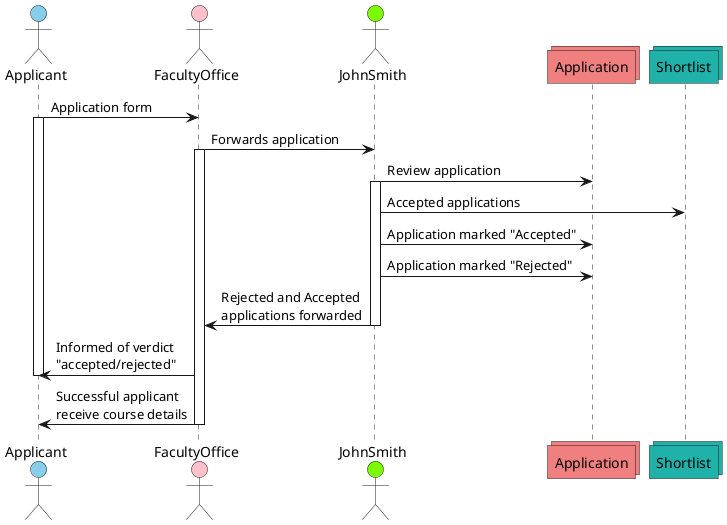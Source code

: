 @startuml sequenceDiagram

actor Applicant #SkyBlue
actor FacultyOffice #Pink
actor JohnSmith #LawnGreen

collections Application #LightCoral
collections Shortlist #LightSeaGreen

Applicant -> FacultyOffice : Application form
activate Applicant

FacultyOffice -> JohnSmith : Forwards application
activate FacultyOffice

JohnSmith -> Application : Review application
activate JohnSmith

JohnSmith -> Shortlist : Accepted applications
JohnSmith -> Application : Application marked "Accepted"
JohnSmith -> Application : Application marked "Rejected"
JohnSmith -> FacultyOffice : Rejected and Accepted \napplications forwarded
deactivate JohnSmith

FacultyOffice -> Applicant : Informed of verdict \n"accepted/rejected"
deactivate Applicant

FacultyOffice -> Applicant : Successful applicant \nreceive course details
deactivate FacultyOffice


